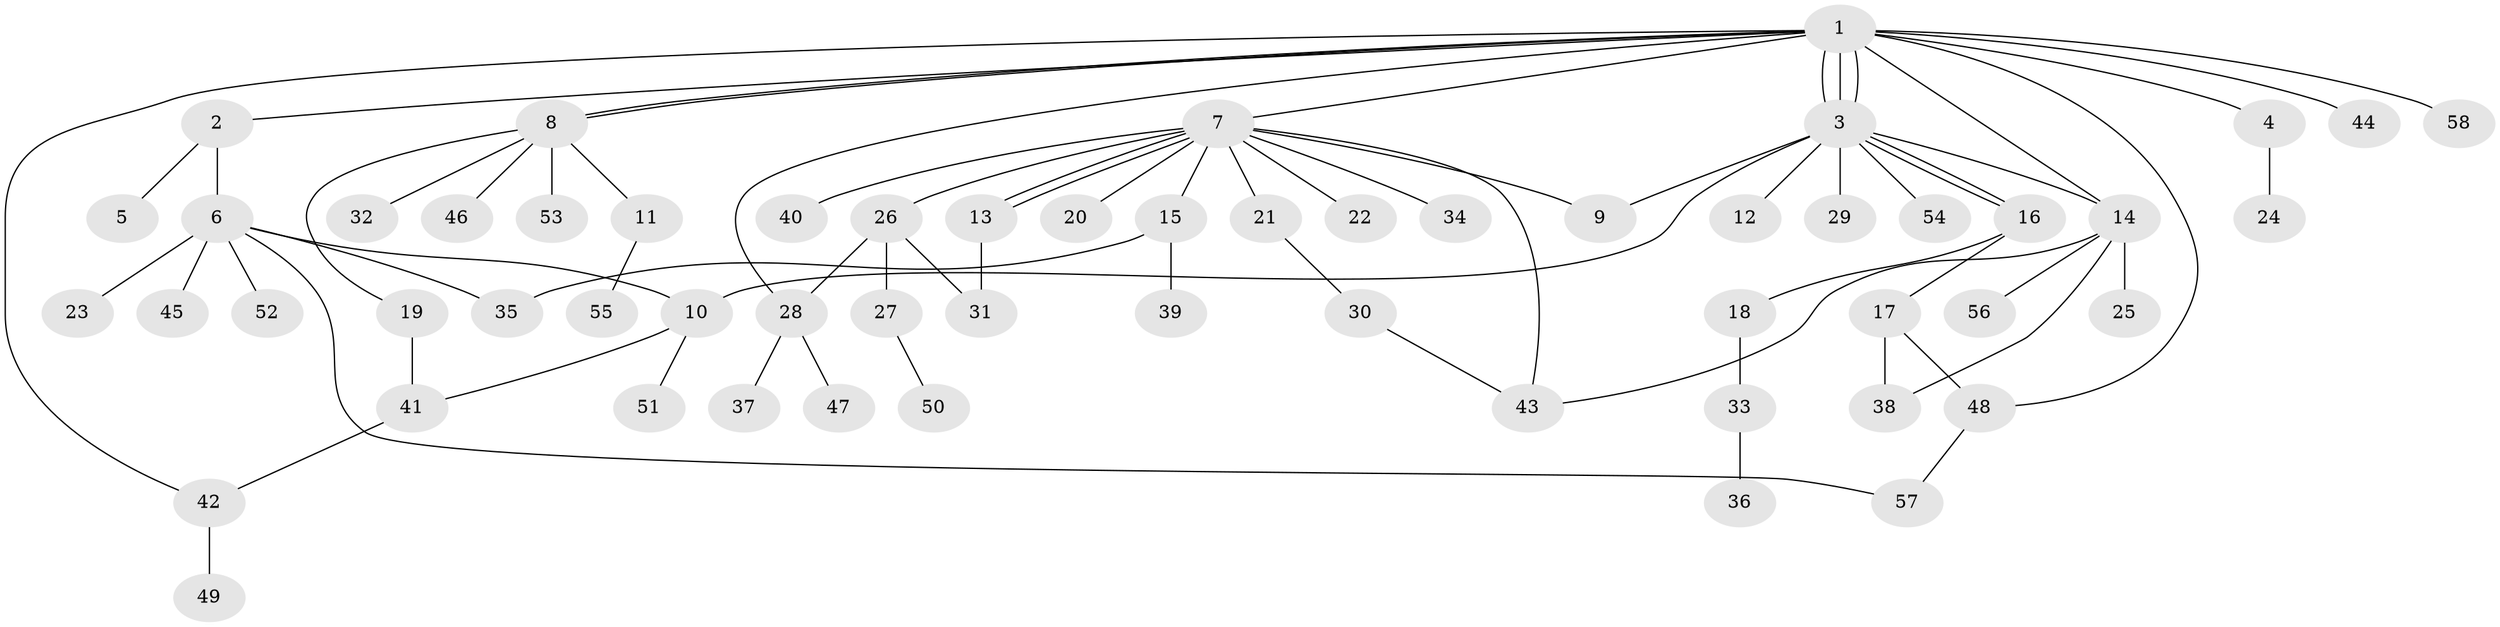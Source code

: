 // coarse degree distribution, {5: 0.06896551724137931, 1: 0.7241379310344828, 2: 0.13793103448275862, 9: 0.034482758620689655, 14: 0.034482758620689655}
// Generated by graph-tools (version 1.1) at 2025/52/03/04/25 21:52:03]
// undirected, 58 vertices, 75 edges
graph export_dot {
graph [start="1"]
  node [color=gray90,style=filled];
  1;
  2;
  3;
  4;
  5;
  6;
  7;
  8;
  9;
  10;
  11;
  12;
  13;
  14;
  15;
  16;
  17;
  18;
  19;
  20;
  21;
  22;
  23;
  24;
  25;
  26;
  27;
  28;
  29;
  30;
  31;
  32;
  33;
  34;
  35;
  36;
  37;
  38;
  39;
  40;
  41;
  42;
  43;
  44;
  45;
  46;
  47;
  48;
  49;
  50;
  51;
  52;
  53;
  54;
  55;
  56;
  57;
  58;
  1 -- 2;
  1 -- 3;
  1 -- 3;
  1 -- 3;
  1 -- 4;
  1 -- 7;
  1 -- 8;
  1 -- 8;
  1 -- 14;
  1 -- 28;
  1 -- 42;
  1 -- 44;
  1 -- 48;
  1 -- 58;
  2 -- 5;
  2 -- 6;
  3 -- 9;
  3 -- 10;
  3 -- 12;
  3 -- 14;
  3 -- 16;
  3 -- 16;
  3 -- 29;
  3 -- 54;
  4 -- 24;
  6 -- 10;
  6 -- 23;
  6 -- 35;
  6 -- 45;
  6 -- 52;
  6 -- 57;
  7 -- 9;
  7 -- 13;
  7 -- 13;
  7 -- 15;
  7 -- 20;
  7 -- 21;
  7 -- 22;
  7 -- 26;
  7 -- 34;
  7 -- 40;
  7 -- 43;
  8 -- 11;
  8 -- 19;
  8 -- 32;
  8 -- 46;
  8 -- 53;
  10 -- 41;
  10 -- 51;
  11 -- 55;
  13 -- 31;
  14 -- 25;
  14 -- 38;
  14 -- 43;
  14 -- 56;
  15 -- 35;
  15 -- 39;
  16 -- 17;
  16 -- 18;
  17 -- 38;
  17 -- 48;
  18 -- 33;
  19 -- 41;
  21 -- 30;
  26 -- 27;
  26 -- 28;
  26 -- 31;
  27 -- 50;
  28 -- 37;
  28 -- 47;
  30 -- 43;
  33 -- 36;
  41 -- 42;
  42 -- 49;
  48 -- 57;
}
